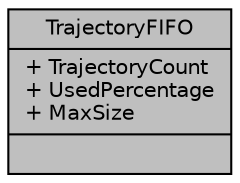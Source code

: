 digraph "TrajectoryFIFO"
{
  edge [fontname="Helvetica",fontsize="10",labelfontname="Helvetica",labelfontsize="10"];
  node [fontname="Helvetica",fontsize="10",shape=record];
  Node1 [label="{TrajectoryFIFO\n|+ TrajectoryCount\l+ UsedPercentage\l+ MaxSize\l|}",height=0.2,width=0.4,color="black", fillcolor="grey75", style="filled", fontcolor="black"];
}
